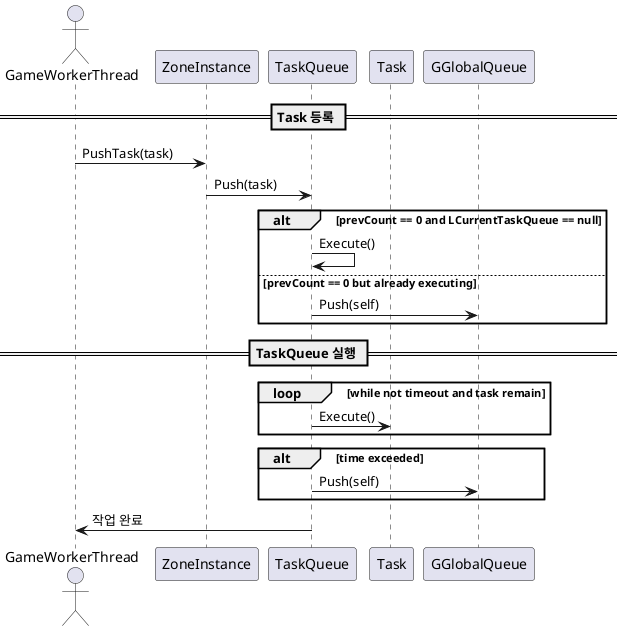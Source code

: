 @startuml
actor GameWorkerThread as Worker
participant ZoneInstance
participant TaskQueue
participant Task
participant GGlobalQueue

== Task 등록 ==

Worker -> ZoneInstance : PushTask(task)
ZoneInstance -> TaskQueue : Push(task)

alt prevCount == 0 and LCurrentTaskQueue == null
    TaskQueue -> TaskQueue : Execute()
else prevCount == 0 but already executing
    TaskQueue -> GGlobalQueue : Push(self)
end

== TaskQueue 실행 ==

loop while not timeout and task remain
    TaskQueue -> Task : Execute()
end

alt time exceeded
    TaskQueue -> GGlobalQueue : Push(self)
end

TaskQueue -> Worker : 작업 완료

@enduml
